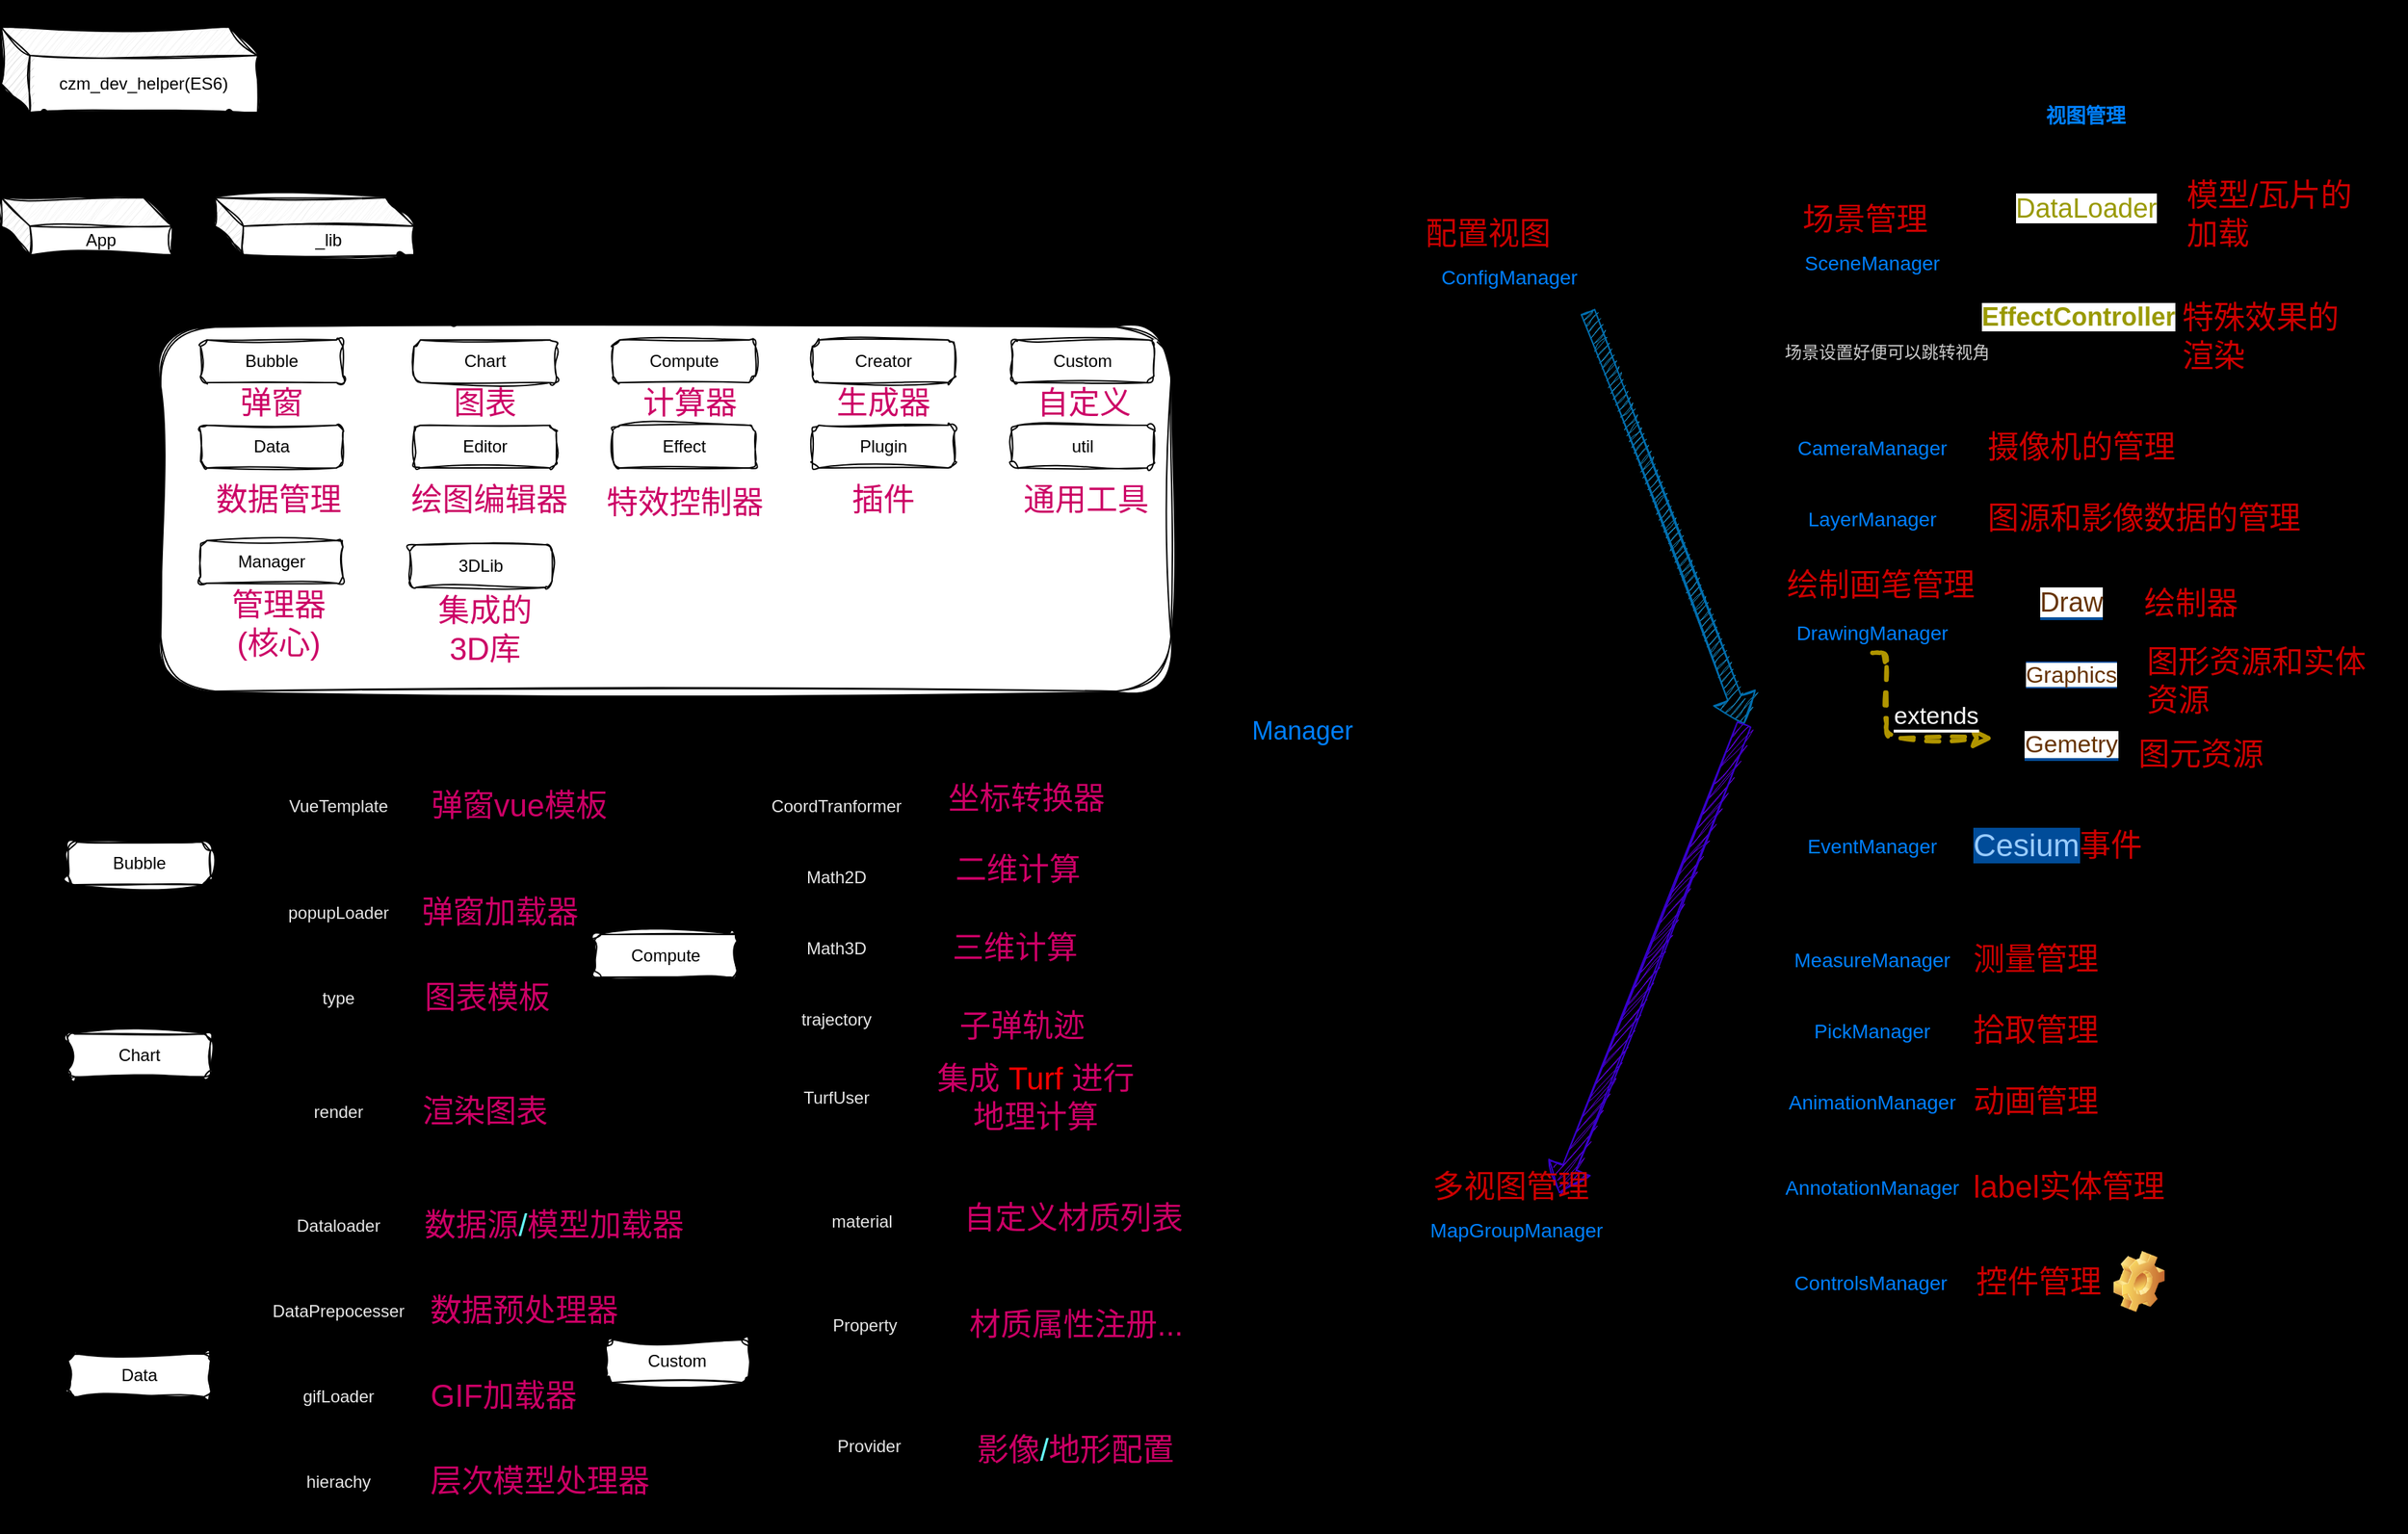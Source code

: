 <mxfile>
    <diagram id="UhEsE-5qs92lNBbUJdIN" name="Page-1">
        <mxGraphModel dx="1792" dy="1496" grid="0" gridSize="10" guides="1" tooltips="1" connect="1" arrows="1" fold="1" page="1" pageScale="1" pageWidth="850" pageHeight="1100" background="#000000" math="0" shadow="0">
            <root>
                <mxCell id="0"/>
                <mxCell id="1" parent="0"/>
                <mxCell id="23" value="" style="rounded=1;whiteSpace=wrap;html=1;sketch=1;curveFitting=1;jiggle=2;" parent="1" vertex="1">
                    <mxGeometry x="122" y="231" width="710" height="256" as="geometry"/>
                </mxCell>
                <mxCell id="2" value="czm_dev_helper(ES6)" style="shape=cube;whiteSpace=wrap;html=1;boundedLbl=1;backgroundOutline=1;darkOpacity=0.05;darkOpacity2=0.1;rounded=1;sketch=1;curveFitting=1;jiggle=2;" parent="1" vertex="1">
                    <mxGeometry x="10" y="20" width="180" height="60" as="geometry"/>
                </mxCell>
                <mxCell id="5" value="" style="endArrow=classic;html=1;strokeWidth=5;rounded=1;sketch=1;curveFitting=1;jiggle=2;" parent="1" edge="1">
                    <mxGeometry width="50" height="50" relative="1" as="geometry">
                        <mxPoint x="40" y="80" as="sourcePoint"/>
                        <mxPoint x="40" y="140" as="targetPoint"/>
                    </mxGeometry>
                </mxCell>
                <mxCell id="6" value="App" style="shape=cube;whiteSpace=wrap;html=1;boundedLbl=1;backgroundOutline=1;darkOpacity=0.05;darkOpacity2=0.1;rounded=1;sketch=1;curveFitting=1;jiggle=2;" parent="1" vertex="1">
                    <mxGeometry x="10" y="140" width="120" height="40" as="geometry"/>
                </mxCell>
                <mxCell id="7" value="" style="endArrow=classic;html=1;strokeWidth=5;rounded=1;sketch=1;curveFitting=1;jiggle=2;" parent="1" edge="1">
                    <mxGeometry width="50" height="50" relative="1" as="geometry">
                        <mxPoint x="170" y="80" as="sourcePoint"/>
                        <mxPoint x="230" y="140" as="targetPoint"/>
                    </mxGeometry>
                </mxCell>
                <mxCell id="8" value="_lib" style="shape=cube;whiteSpace=wrap;html=1;boundedLbl=1;backgroundOutline=1;darkOpacity=0.05;darkOpacity2=0.1;rounded=1;sketch=1;curveFitting=1;jiggle=2;" parent="1" vertex="1">
                    <mxGeometry x="160" y="140" width="140" height="40" as="geometry"/>
                </mxCell>
                <mxCell id="11" value="Bubble" style="rounded=1;whiteSpace=wrap;html=1;sketch=1;curveFitting=1;jiggle=2;" parent="1" vertex="1">
                    <mxGeometry x="150" y="240" width="100" height="30" as="geometry"/>
                </mxCell>
                <mxCell id="12" value="Chart" style="rounded=1;whiteSpace=wrap;html=1;sketch=1;curveFitting=1;jiggle=2;" parent="1" vertex="1">
                    <mxGeometry x="300" y="240" width="100" height="30" as="geometry"/>
                </mxCell>
                <mxCell id="13" value="Compute" style="rounded=1;whiteSpace=wrap;html=1;sketch=1;curveFitting=1;jiggle=2;" parent="1" vertex="1">
                    <mxGeometry x="440" y="240" width="100" height="30" as="geometry"/>
                </mxCell>
                <mxCell id="14" value="Creator" style="rounded=1;whiteSpace=wrap;html=1;sketch=1;curveFitting=1;jiggle=2;" parent="1" vertex="1">
                    <mxGeometry x="580" y="240" width="100" height="30" as="geometry"/>
                </mxCell>
                <mxCell id="15" value="Custom" style="rounded=1;whiteSpace=wrap;html=1;sketch=1;curveFitting=1;jiggle=2;" parent="1" vertex="1">
                    <mxGeometry x="720" y="240" width="100" height="30" as="geometry"/>
                </mxCell>
                <mxCell id="16" value="Data" style="rounded=1;whiteSpace=wrap;html=1;sketch=1;curveFitting=1;jiggle=2;" parent="1" vertex="1">
                    <mxGeometry x="150" y="300" width="100" height="30" as="geometry"/>
                </mxCell>
                <mxCell id="17" value="Editor" style="rounded=1;whiteSpace=wrap;html=1;sketch=1;curveFitting=1;jiggle=2;" parent="1" vertex="1">
                    <mxGeometry x="300" y="300" width="100" height="30" as="geometry"/>
                </mxCell>
                <mxCell id="18" value="Effect" style="rounded=1;whiteSpace=wrap;html=1;sketch=1;curveFitting=1;jiggle=2;" parent="1" vertex="1">
                    <mxGeometry x="440" y="300" width="100" height="30" as="geometry"/>
                </mxCell>
                <mxCell id="19" value="Plugin" style="rounded=1;whiteSpace=wrap;html=1;sketch=1;curveFitting=1;jiggle=2;" parent="1" vertex="1">
                    <mxGeometry x="580" y="300" width="100" height="30" as="geometry"/>
                </mxCell>
                <mxCell id="20" value="util" style="rounded=1;whiteSpace=wrap;html=1;sketch=1;curveFitting=1;jiggle=2;" parent="1" vertex="1">
                    <mxGeometry x="720" y="300" width="100" height="30" as="geometry"/>
                </mxCell>
                <mxCell id="24" value="" style="endArrow=classic;html=1;entryX=0.295;entryY=0.007;entryDx=0;entryDy=0;entryPerimeter=0;strokeWidth=5;rounded=1;sketch=1;curveFitting=1;jiggle=2;" parent="1" target="23" edge="1">
                    <mxGeometry width="50" height="50" relative="1" as="geometry">
                        <mxPoint x="290" y="180" as="sourcePoint"/>
                        <mxPoint x="340" y="230" as="targetPoint"/>
                    </mxGeometry>
                </mxCell>
                <mxCell id="25" value="弹窗" style="text;html=1;align=center;verticalAlign=middle;whiteSpace=wrap;rounded=1;fillColor=none;fontColor=#CC0066;sketch=1;curveFitting=1;jiggle=2;fontSize=22;" parent="1" vertex="1">
                    <mxGeometry x="170" y="270" width="60" height="30" as="geometry"/>
                </mxCell>
                <mxCell id="26" value="&lt;h1&gt;czm_dev_helper文件结构介绍&lt;/h1&gt;" style="text;html=1;strokeColor=none;fillColor=none;spacing=5;spacingTop=-20;whiteSpace=wrap;overflow=hidden;rounded=1;sketch=1;curveFitting=1;jiggle=2;" parent="1" vertex="1">
                    <mxGeometry x="675" y="11" width="340" height="45" as="geometry"/>
                </mxCell>
                <mxCell id="27" value="图表" style="text;html=1;align=center;verticalAlign=middle;whiteSpace=wrap;rounded=1;fillColor=none;fontColor=#CC0066;sketch=1;curveFitting=1;jiggle=2;fontSize=22;" parent="1" vertex="1">
                    <mxGeometry x="320" y="270" width="60" height="30" as="geometry"/>
                </mxCell>
                <mxCell id="28" value="计算器" style="text;html=1;align=center;verticalAlign=middle;whiteSpace=wrap;rounded=1;fillColor=none;fontColor=#CC0066;sketch=1;curveFitting=1;jiggle=2;fontSize=22;" parent="1" vertex="1">
                    <mxGeometry x="448" y="270" width="92" height="30" as="geometry"/>
                </mxCell>
                <mxCell id="29" value="生成器" style="text;html=1;align=center;verticalAlign=middle;whiteSpace=wrap;rounded=1;fillColor=none;fontColor=#CC0066;sketch=1;curveFitting=1;jiggle=2;fontSize=22;" parent="1" vertex="1">
                    <mxGeometry x="585" y="270" width="90" height="30" as="geometry"/>
                </mxCell>
                <mxCell id="32" value="自定义" style="text;html=1;align=center;verticalAlign=middle;whiteSpace=wrap;rounded=1;fillColor=none;fontColor=#CC0066;sketch=1;curveFitting=1;jiggle=2;fontSize=22;" parent="1" vertex="1">
                    <mxGeometry x="725" y="270" width="92" height="30" as="geometry"/>
                </mxCell>
                <mxCell id="33" value="数据管理" style="text;html=1;align=center;verticalAlign=middle;whiteSpace=wrap;rounded=1;fillColor=none;fontColor=#CC0066;sketch=1;curveFitting=1;jiggle=2;fontSize=22;" parent="1" vertex="1">
                    <mxGeometry x="150" y="337.5" width="110" height="30" as="geometry"/>
                </mxCell>
                <mxCell id="34" value="绘图编辑器" style="text;html=1;align=center;verticalAlign=middle;whiteSpace=wrap;rounded=1;fillColor=none;fontColor=#CC0066;sketch=1;curveFitting=1;jiggle=2;fontSize=22;" parent="1" vertex="1">
                    <mxGeometry x="292" y="337.5" width="122" height="30" as="geometry"/>
                </mxCell>
                <mxCell id="35" value="特效控制器" style="text;html=1;align=center;verticalAlign=middle;whiteSpace=wrap;rounded=1;fillColor=none;fontColor=#CC0066;sketch=1;curveFitting=1;jiggle=2;fontSize=22;" parent="1" vertex="1">
                    <mxGeometry x="427.5" y="340" width="125" height="30" as="geometry"/>
                </mxCell>
                <mxCell id="36" value="插件" style="text;html=1;align=center;verticalAlign=middle;whiteSpace=wrap;rounded=1;fillColor=none;fontColor=#CC0066;sketch=1;curveFitting=1;jiggle=2;fontSize=22;" parent="1" vertex="1">
                    <mxGeometry x="595" y="337.5" width="70" height="30" as="geometry"/>
                </mxCell>
                <mxCell id="37" value="通用工具" style="text;html=1;align=center;verticalAlign=middle;whiteSpace=wrap;rounded=1;fillColor=none;fontColor=#CC0066;sketch=1;curveFitting=1;jiggle=2;fontSize=22;" parent="1" vertex="1">
                    <mxGeometry x="720" y="337.5" width="105" height="30" as="geometry"/>
                </mxCell>
                <mxCell id="38" value="管理器(核心)" style="text;html=1;align=center;verticalAlign=middle;whiteSpace=wrap;rounded=1;fillColor=none;fontColor=#CC0066;sketch=1;curveFitting=1;jiggle=2;fontSize=22;" parent="1" vertex="1">
                    <mxGeometry x="170" y="425" width="70" height="30" as="geometry"/>
                </mxCell>
                <mxCell id="39" value="3DLib" style="rounded=1;whiteSpace=wrap;html=1;sketch=1;curveFitting=1;jiggle=2;" parent="1" vertex="1">
                    <mxGeometry x="297" y="384" width="100" height="30" as="geometry"/>
                </mxCell>
                <mxCell id="40" value="集成的3D库" style="text;html=1;align=center;verticalAlign=middle;whiteSpace=wrap;rounded=1;fillColor=none;fontColor=#CC0066;sketch=1;curveFitting=1;jiggle=2;fontSize=22;" parent="1" vertex="1">
                    <mxGeometry x="315" y="429" width="70" height="30" as="geometry"/>
                </mxCell>
                <mxCell id="41" value="Bubble" style="rounded=1;whiteSpace=wrap;html=1;arcSize=20;sketch=1;curveFitting=1;jiggle=2;" parent="1" vertex="1">
                    <mxGeometry x="57" y="593" width="100" height="30" as="geometry"/>
                </mxCell>
                <mxCell id="46" value="" style="shape=curlyBracket;whiteSpace=wrap;html=1;rounded=1;labelPosition=left;verticalLabelPosition=middle;align=right;verticalAlign=middle;fontColor=#E6E6E6;fillColor=none;sketch=1;curveFitting=1;jiggle=2;" parent="1" vertex="1">
                    <mxGeometry x="167" y="548" width="20" height="120" as="geometry"/>
                </mxCell>
                <mxCell id="47" value="&lt;font color=&quot;#e6e6e6&quot;&gt;VueTemplate&lt;/font&gt;" style="ellipse;whiteSpace=wrap;html=1;fontColor=#CC0066;fillColor=none;rounded=1;sketch=1;curveFitting=1;jiggle=2;" parent="1" vertex="1">
                    <mxGeometry x="197" y="548" width="100" height="40" as="geometry"/>
                </mxCell>
                <mxCell id="48" value="&lt;font color=&quot;#e6e6e6&quot;&gt;popupLoader&lt;/font&gt;" style="ellipse;whiteSpace=wrap;html=1;fontColor=#CC0066;fillColor=none;rounded=1;sketch=1;curveFitting=1;jiggle=2;" parent="1" vertex="1">
                    <mxGeometry x="197" y="623" width="100" height="40" as="geometry"/>
                </mxCell>
                <mxCell id="50" value="弹窗vue模板" style="text;html=1;align=center;verticalAlign=middle;whiteSpace=wrap;rounded=1;fillColor=none;fontColor=#CC0066;sketch=1;curveFitting=1;jiggle=2;fontSize=22;" parent="1" vertex="1">
                    <mxGeometry x="307" y="553" width="134" height="30" as="geometry"/>
                </mxCell>
                <mxCell id="51" value="弹窗加载器" style="text;html=1;align=center;verticalAlign=middle;whiteSpace=wrap;rounded=1;fillColor=none;fontColor=#CC0066;sketch=1;curveFitting=1;jiggle=2;fontSize=22;" parent="1" vertex="1">
                    <mxGeometry x="297" y="628" width="127" height="30" as="geometry"/>
                </mxCell>
                <mxCell id="52" value="Chart" style="rounded=1;whiteSpace=wrap;html=1;sketch=1;curveFitting=1;jiggle=2;" parent="1" vertex="1">
                    <mxGeometry x="57" y="728" width="100" height="30" as="geometry"/>
                </mxCell>
                <mxCell id="53" value="" style="shape=curlyBracket;whiteSpace=wrap;html=1;rounded=1;labelPosition=left;verticalLabelPosition=middle;align=right;verticalAlign=middle;fontColor=#E6E6E6;fillColor=none;sketch=1;curveFitting=1;jiggle=2;" parent="1" vertex="1">
                    <mxGeometry x="167" y="683" width="20" height="120" as="geometry"/>
                </mxCell>
                <mxCell id="54" value="&lt;font color=&quot;#e6e6e6&quot;&gt;type&lt;/font&gt;" style="ellipse;whiteSpace=wrap;html=1;fontColor=#CC0066;fillColor=none;rounded=1;sketch=1;curveFitting=1;jiggle=2;" parent="1" vertex="1">
                    <mxGeometry x="197" y="683" width="100" height="40" as="geometry"/>
                </mxCell>
                <mxCell id="55" value="&lt;font color=&quot;#e6e6e6&quot;&gt;render&lt;/font&gt;" style="ellipse;whiteSpace=wrap;html=1;fontColor=#CC0066;fillColor=none;rounded=1;sketch=1;curveFitting=1;jiggle=2;" parent="1" vertex="1">
                    <mxGeometry x="197" y="763" width="100" height="40" as="geometry"/>
                </mxCell>
                <mxCell id="217" value="" style="edgeStyle=none;sketch=1;hachureGap=4;jiggle=2;curveFitting=1;html=1;fontFamily=Architects Daughter;fontSource=https%3A%2F%2Ffonts.googleapis.com%2Fcss%3Ffamily%3DArchitects%2BDaughter;fontSize=16;" edge="1" parent="1" source="56" target="57">
                    <mxGeometry relative="1" as="geometry"/>
                </mxCell>
                <mxCell id="56" value="图表模板" style="text;html=1;align=center;verticalAlign=middle;whiteSpace=wrap;rounded=1;fillColor=none;fontColor=#CC0066;sketch=1;curveFitting=1;jiggle=2;fontSize=22;" parent="1" vertex="1">
                    <mxGeometry x="297" y="688" width="109" height="30" as="geometry"/>
                </mxCell>
                <mxCell id="57" value="渲染图表" style="text;html=1;align=center;verticalAlign=middle;whiteSpace=wrap;rounded=1;fillColor=none;fontColor=#CC0066;sketch=1;curveFitting=1;jiggle=2;fontSize=22;" parent="1" vertex="1">
                    <mxGeometry x="297" y="768" width="106" height="30" as="geometry"/>
                </mxCell>
                <mxCell id="61" value="Compute" style="rounded=1;whiteSpace=wrap;html=1;sketch=1;curveFitting=1;jiggle=2;" parent="1" vertex="1">
                    <mxGeometry x="427" y="658" width="100" height="30" as="geometry"/>
                </mxCell>
                <mxCell id="62" value="" style="shape=curlyBracket;whiteSpace=wrap;html=1;rounded=1;labelPosition=left;verticalLabelPosition=middle;align=right;verticalAlign=middle;fontColor=#E6E6E6;fillColor=none;sketch=1;curveFitting=1;jiggle=2;" parent="1" vertex="1">
                    <mxGeometry x="527" y="553" width="20" height="240" as="geometry"/>
                </mxCell>
                <mxCell id="63" value="&lt;font color=&quot;#e6e6e6&quot;&gt;CoordTranformer&lt;/font&gt;" style="ellipse;whiteSpace=wrap;html=1;fontColor=#CC0066;fillColor=none;rounded=1;sketch=1;curveFitting=1;jiggle=2;" parent="1" vertex="1">
                    <mxGeometry x="547" y="548" width="100" height="40" as="geometry"/>
                </mxCell>
                <mxCell id="64" value="坐标转换器" style="text;html=1;align=center;verticalAlign=middle;whiteSpace=wrap;rounded=1;fillColor=none;fontColor=#CC0066;sketch=1;curveFitting=1;jiggle=2;fontSize=22;" parent="1" vertex="1">
                    <mxGeometry x="667" y="548" width="127" height="30" as="geometry"/>
                </mxCell>
                <mxCell id="65" value="&lt;font color=&quot;#e6e6e6&quot;&gt;Math2D&lt;/font&gt;" style="ellipse;whiteSpace=wrap;html=1;fontColor=#CC0066;fillColor=none;rounded=1;sketch=1;curveFitting=1;jiggle=2;" parent="1" vertex="1">
                    <mxGeometry x="547" y="598" width="100" height="40" as="geometry"/>
                </mxCell>
                <mxCell id="66" value="二维计算" style="text;html=1;align=center;verticalAlign=middle;whiteSpace=wrap;rounded=1;fillColor=none;fontColor=#CC0066;sketch=1;curveFitting=1;jiggle=2;fontSize=22;" parent="1" vertex="1">
                    <mxGeometry x="667" y="598" width="115" height="30" as="geometry"/>
                </mxCell>
                <mxCell id="67" value="&lt;font color=&quot;#e6e6e6&quot;&gt;Math3D&lt;/font&gt;" style="ellipse;whiteSpace=wrap;html=1;fontColor=#CC0066;fillColor=none;rounded=1;sketch=1;curveFitting=1;jiggle=2;" parent="1" vertex="1">
                    <mxGeometry x="547" y="648" width="100" height="40" as="geometry"/>
                </mxCell>
                <mxCell id="68" value="三维计算" style="text;html=1;align=center;verticalAlign=middle;whiteSpace=wrap;rounded=1;fillColor=none;fontColor=#CC0066;sketch=1;curveFitting=1;jiggle=2;fontSize=22;" parent="1" vertex="1">
                    <mxGeometry x="667" y="653" width="111" height="30" as="geometry"/>
                </mxCell>
                <mxCell id="69" value="&lt;font color=&quot;#e6e6e6&quot;&gt;trajectory&lt;/font&gt;" style="ellipse;whiteSpace=wrap;html=1;fontColor=#CC0066;fillColor=none;rounded=1;sketch=1;curveFitting=1;jiggle=2;" parent="1" vertex="1">
                    <mxGeometry x="547" y="698" width="100" height="40" as="geometry"/>
                </mxCell>
                <mxCell id="70" value="子弹轨迹" style="text;html=1;align=center;verticalAlign=middle;whiteSpace=wrap;rounded=1;fillColor=none;fontColor=#CC0066;sketch=1;curveFitting=1;jiggle=2;fontSize=22;" parent="1" vertex="1">
                    <mxGeometry x="667" y="708" width="121" height="30" as="geometry"/>
                </mxCell>
                <mxCell id="72" value="&lt;font color=&quot;#e6e6e6&quot;&gt;TurfUser&lt;/font&gt;" style="ellipse;whiteSpace=wrap;html=1;fontColor=#CC0066;fillColor=none;rounded=1;sketch=1;curveFitting=1;jiggle=2;" parent="1" vertex="1">
                    <mxGeometry x="547" y="753" width="100" height="40" as="geometry"/>
                </mxCell>
                <mxCell id="73" value="集成&amp;nbsp;&lt;font color=&quot;#ff0000&quot; style=&quot;font-size: 22px;&quot;&gt;Turf&amp;nbsp;&lt;/font&gt;进行地理计算" style="text;html=1;align=center;verticalAlign=middle;whiteSpace=wrap;rounded=1;fillColor=none;fontColor=#CC0066;sketch=1;curveFitting=1;jiggle=2;fontSize=22;" parent="1" vertex="1">
                    <mxGeometry x="657" y="758" width="160" height="30" as="geometry"/>
                </mxCell>
                <mxCell id="76" value="" style="shape=curlyBracket;whiteSpace=wrap;html=1;rounded=1;labelPosition=left;verticalLabelPosition=middle;align=right;verticalAlign=middle;fontColor=#E6E6E6;fillColor=none;sketch=1;curveFitting=1;jiggle=2;" parent="1" vertex="1">
                    <mxGeometry x="970" y="65" width="20" height="875" as="geometry"/>
                </mxCell>
                <mxCell id="77" value="&lt;font style=&quot;font-size: 18px;&quot; color=&quot;#007fff&quot;&gt;Manager&lt;/font&gt;" style="shape=cube;whiteSpace=wrap;html=1;boundedLbl=1;backgroundOutline=1;darkOpacity=0.05;darkOpacity2=0.1;fontColor=#FF0000;fillColor=none;rounded=1;sketch=1;curveFitting=1;jiggle=2;" parent="1" vertex="1">
                    <mxGeometry x="857.5" y="480" width="112.5" height="50" as="geometry"/>
                </mxCell>
                <mxCell id="91" value="&lt;font style=&quot;font-size: 14px;&quot;&gt;ConfigManager&lt;/font&gt;" style="shape=ext;double=1;rounded=1;whiteSpace=wrap;html=1;fontSize=18;fontColor=#007FFF;fillColor=none;sketch=1;curveFitting=1;jiggle=2;" parent="1" vertex="1">
                    <mxGeometry x="1005" y="180" width="130" height="30" as="geometry"/>
                </mxCell>
                <mxCell id="98" value="&lt;font style=&quot;font-size: 14px;&quot;&gt;MapGroupManager&lt;/font&gt;" style="shape=ext;double=1;rounded=1;whiteSpace=wrap;html=1;fontSize=18;fontColor=#007FFF;fillColor=none;sketch=1;curveFitting=1;jiggle=2;" parent="1" vertex="1">
                    <mxGeometry x="1010" y="850" width="130" height="30" as="geometry"/>
                </mxCell>
                <mxCell id="103" value="Manager" style="rounded=1;whiteSpace=wrap;html=1;sketch=1;curveFitting=1;jiggle=2;" parent="1" vertex="1">
                    <mxGeometry x="150" y="381" width="100" height="30" as="geometry"/>
                </mxCell>
                <mxCell id="111" value="视图管理" style="swimlane;fontSize=14;fontColor=#007FFF;fillColor=none;startSize=23;rounded=1;sketch=1;curveFitting=1;jiggle=2;" parent="1" vertex="1">
                    <mxGeometry x="1250" y="70" width="450" height="870" as="geometry">
                        <mxRectangle x="425" y="790" width="100" height="30" as="alternateBounds"/>
                    </mxGeometry>
                </mxCell>
                <mxCell id="88" value="&lt;font style=&quot;font-size: 14px;&quot;&gt;AnimationManager&lt;/font&gt;" style="shape=ext;double=1;rounded=1;whiteSpace=wrap;html=1;fontSize=18;fontColor=#007FFF;fillColor=none;sketch=1;curveFitting=1;jiggle=2;" parent="111" vertex="1">
                    <mxGeometry x="10" y="690" width="130" height="30" as="geometry"/>
                </mxCell>
                <mxCell id="89" value="&lt;font style=&quot;font-size: 14px;&quot;&gt;AnnotationManager&lt;/font&gt;" style="shape=ext;double=1;rounded=1;whiteSpace=wrap;html=1;fontSize=18;fontColor=#007FFF;fillColor=none;sketch=1;curveFitting=1;jiggle=2;" parent="111" vertex="1">
                    <mxGeometry x="10" y="750" width="130" height="30" as="geometry"/>
                </mxCell>
                <mxCell id="90" value="&lt;font style=&quot;font-size: 14px;&quot;&gt;CameraManager&lt;/font&gt;" style="shape=ext;double=1;rounded=1;whiteSpace=wrap;html=1;fontSize=18;fontColor=#007FFF;fillColor=none;sketch=1;curveFitting=1;jiggle=2;" parent="111" vertex="1">
                    <mxGeometry x="10" y="230" width="130" height="30" as="geometry"/>
                </mxCell>
                <mxCell id="92" value="&lt;font style=&quot;font-size: 14px;&quot;&gt;ControlsManager&lt;/font&gt;" style="shape=ext;double=1;rounded=1;whiteSpace=wrap;html=1;fontSize=18;fontColor=#007FFF;fillColor=none;sketch=1;curveFitting=1;jiggle=2;" parent="111" vertex="1">
                    <mxGeometry x="8.75" y="817" width="130" height="30" as="geometry"/>
                </mxCell>
                <mxCell id="93" value="&lt;font style=&quot;font-size: 14px;&quot;&gt;DrawingManager&lt;/font&gt;" style="shape=ext;double=1;rounded=1;whiteSpace=wrap;html=1;fontSize=18;fontColor=#007FFF;fillColor=none;sketch=1;curveFitting=1;jiggle=2;" parent="111" vertex="1">
                    <mxGeometry x="10" y="360" width="130" height="30" as="geometry"/>
                </mxCell>
                <mxCell id="94" value="&lt;font style=&quot;font-size: 14px;&quot;&gt;EventManager&lt;/font&gt;" style="shape=ext;double=1;rounded=1;whiteSpace=wrap;html=1;fontSize=18;fontColor=#007FFF;fillColor=none;sketch=1;curveFitting=1;jiggle=2;" parent="111" vertex="1">
                    <mxGeometry x="10" y="510" width="130" height="30" as="geometry"/>
                </mxCell>
                <mxCell id="95" value="&lt;font style=&quot;font-size: 14px;&quot;&gt;LayerManager&lt;/font&gt;" style="shape=ext;double=1;rounded=1;whiteSpace=wrap;html=1;fontSize=18;fontColor=#007FFF;fillColor=none;sketch=1;curveFitting=1;jiggle=2;" parent="111" vertex="1">
                    <mxGeometry x="10" y="280" width="130" height="30" as="geometry"/>
                </mxCell>
                <mxCell id="96" value="&lt;font style=&quot;font-size: 14px;&quot;&gt;MeasureManager&lt;/font&gt;" style="shape=ext;double=1;rounded=1;whiteSpace=wrap;html=1;fontSize=18;fontColor=#007FFF;fillColor=none;sketch=1;curveFitting=1;jiggle=2;" parent="111" vertex="1">
                    <mxGeometry x="10" y="590" width="130" height="30" as="geometry"/>
                </mxCell>
                <mxCell id="132" style="edgeStyle=none;html=1;exitX=0.5;exitY=1;exitDx=0;exitDy=0;entryX=0.5;entryY=0;entryDx=0;entryDy=0;fontSize=14;fontColor=#999900;dashed=1;startArrow=none;strokeWidth=4;rounded=1;sketch=1;curveFitting=1;jiggle=2;" parent="111" source="134" target="90" edge="1">
                    <mxGeometry relative="1" as="geometry"/>
                </mxCell>
                <mxCell id="97" value="&lt;font style=&quot;font-size: 14px;&quot;&gt;SceneManager&lt;/font&gt;" style="shape=ext;double=1;rounded=1;whiteSpace=wrap;html=1;fontSize=18;fontColor=#007FFF;fillColor=none;sketch=1;curveFitting=1;jiggle=2;" parent="111" vertex="1">
                    <mxGeometry x="10" y="100" width="130" height="30" as="geometry"/>
                </mxCell>
                <mxCell id="122" value="&lt;font style=&quot;background-color: rgb(255, 255, 255); font-size: 19px;&quot; color=&quot;#999900&quot;&gt;DataLoader&lt;/font&gt;" style="shape=cylinder3;whiteSpace=wrap;html=1;boundedLbl=1;backgroundOutline=1;size=15;fontSize=14;fontColor=#CC0000;fillColor=none;rounded=1;sketch=1;curveFitting=1;jiggle=2;" parent="111" vertex="1">
                    <mxGeometry x="169.5" y="33.5" width="111" height="63.5" as="geometry"/>
                </mxCell>
                <mxCell id="123" value="" style="shape=crossbar;whiteSpace=wrap;html=1;rounded=1;direction=south;fontSize=14;fontColor=#999900;fillColor=none;sketch=1;curveFitting=1;jiggle=2;" parent="111" vertex="1">
                    <mxGeometry x="150" y="37.5" width="20" height="155" as="geometry"/>
                </mxCell>
                <mxCell id="124" value="&lt;font color=&quot;#cc0000&quot; style=&quot;font-size: 22px;&quot;&gt;&lt;span style=&quot;font-size: 22px;&quot;&gt;场景管理&lt;/span&gt;&lt;/font&gt;" style="text;strokeColor=none;fillColor=none;align=left;verticalAlign=middle;spacingLeft=4;spacingRight=4;overflow=hidden;points=[[0,0.5],[1,0.5]];portConstraint=eastwest;rotatable=0;whiteSpace=wrap;html=1;fontSize=22;fontColor=#6600CC;rounded=1;sketch=1;curveFitting=1;jiggle=2;" parent="111" vertex="1">
                    <mxGeometry x="20" y="70" width="110" height="30" as="geometry"/>
                </mxCell>
                <mxCell id="125" value="&lt;font color=&quot;#cc0000&quot; style=&quot;font-size: 22px;&quot;&gt;&lt;span style=&quot;font-size: 22px;&quot;&gt;模型/瓦片的加载&lt;/span&gt;&lt;/font&gt;" style="text;strokeColor=none;fillColor=none;align=left;verticalAlign=middle;spacingLeft=4;spacingRight=4;overflow=hidden;points=[[0,0.5],[1,0.5]];portConstraint=eastwest;rotatable=0;whiteSpace=wrap;html=1;fontSize=22;fontColor=#6600CC;rounded=1;sketch=1;curveFitting=1;jiggle=2;" parent="111" vertex="1">
                    <mxGeometry x="290" y="40" width="141" height="84" as="geometry"/>
                </mxCell>
                <mxCell id="126" value="&lt;font size=&quot;1&quot; style=&quot;&quot;&gt;&lt;b style=&quot;font-size: 18px; background-color: rgb(255, 255, 255);&quot;&gt;EffectController&lt;/b&gt;&lt;/font&gt;" style="shape=switch;whiteSpace=wrap;html=1;fontSize=14;fontColor=#999900;fillColor=none;rounded=1;sketch=1;curveFitting=1;jiggle=2;" parent="111" vertex="1">
                    <mxGeometry x="180" y="108" width="80" height="91" as="geometry"/>
                </mxCell>
                <mxCell id="128" value="&lt;font color=&quot;#cc0000&quot; style=&quot;font-size: 22px;&quot;&gt;&lt;span style=&quot;font-size: 22px;&quot;&gt;特殊效果的渲染&lt;/span&gt;&lt;/font&gt;" style="text;strokeColor=none;fillColor=none;align=left;verticalAlign=middle;spacingLeft=4;spacingRight=4;overflow=hidden;points=[[0,0.5],[1,0.5]];portConstraint=eastwest;rotatable=0;whiteSpace=wrap;html=1;fontSize=22;fontColor=#6600CC;rounded=1;sketch=1;curveFitting=1;jiggle=2;" parent="111" vertex="1">
                    <mxGeometry x="287" y="126" width="139" height="84" as="geometry"/>
                </mxCell>
                <mxCell id="129" value="&lt;font color=&quot;#cc0000&quot; style=&quot;font-size: 22px;&quot;&gt;&lt;span style=&quot;font-size: 22px;&quot;&gt;图源和影像数据的管理&lt;/span&gt;&lt;/font&gt;" style="text;strokeColor=none;fillColor=none;align=left;verticalAlign=middle;spacingLeft=4;spacingRight=4;overflow=hidden;points=[[0,0.5],[1,0.5]];portConstraint=eastwest;rotatable=0;whiteSpace=wrap;html=1;fontSize=22;fontColor=#6600CC;rounded=1;sketch=1;curveFitting=1;jiggle=2;" parent="111" vertex="1">
                    <mxGeometry x="150" y="280" width="264" height="30" as="geometry"/>
                </mxCell>
                <mxCell id="133" value="&lt;font color=&quot;#cc0000&quot; style=&quot;font-size: 22px;&quot;&gt;&lt;span style=&quot;font-size: 22px;&quot;&gt;摄像机的管理&lt;/span&gt;&lt;/font&gt;" style="text;strokeColor=none;fillColor=none;align=left;verticalAlign=middle;spacingLeft=4;spacingRight=4;overflow=hidden;points=[[0,0.5],[1,0.5]];portConstraint=eastwest;rotatable=0;whiteSpace=wrap;html=1;fontSize=22;fontColor=#6600CC;rounded=1;sketch=1;curveFitting=1;jiggle=2;" parent="111" vertex="1">
                    <mxGeometry x="150" y="230" width="187" height="30" as="geometry"/>
                </mxCell>
                <mxCell id="134" value="&lt;font color=&quot;#cccccc&quot; style=&quot;font-size: 12px;&quot;&gt;场景设置好便可以跳转视角&lt;/font&gt;" style="text;html=1;strokeColor=none;fillColor=none;align=center;verticalAlign=middle;whiteSpace=wrap;rounded=1;fontSize=14;fontColor=#999900;sketch=1;curveFitting=1;jiggle=2;" parent="111" vertex="1">
                    <mxGeometry x="8.75" y="162.5" width="152.5" height="30" as="geometry"/>
                </mxCell>
                <mxCell id="135" value="" style="edgeStyle=none;html=1;exitX=0.5;exitY=1;exitDx=0;exitDy=0;entryX=0.5;entryY=0;entryDx=0;entryDy=0;fontSize=14;fontColor=#999900;dashed=1;endArrow=none;strokeWidth=4;rounded=1;sketch=1;curveFitting=1;jiggle=2;" parent="111" source="97" target="134" edge="1">
                    <mxGeometry relative="1" as="geometry">
                        <mxPoint x="505.0" y="890" as="sourcePoint"/>
                        <mxPoint x="505.0" y="990" as="targetPoint"/>
                    </mxGeometry>
                </mxCell>
                <mxCell id="136" value="&lt;font color=&quot;#cc0000&quot; style=&quot;font-size: 22px;&quot;&gt;&lt;span style=&quot;font-size: 22px;&quot;&gt;绘制画笔管理&lt;/span&gt;&lt;/font&gt;" style="text;strokeColor=none;fillColor=none;align=left;verticalAlign=middle;spacingLeft=4;spacingRight=4;overflow=hidden;points=[[0,0.5],[1,0.5]];portConstraint=eastwest;rotatable=0;whiteSpace=wrap;html=1;fontSize=22;fontColor=#6600CC;rounded=1;sketch=1;curveFitting=1;jiggle=2;" parent="111" vertex="1">
                    <mxGeometry x="8.75" y="327" width="150" height="30" as="geometry"/>
                </mxCell>
                <mxCell id="137" value="&lt;span style=&quot;font-size: 22px;&quot;&gt;&lt;font color=&quot;#99ccff&quot; style=&quot;background-color: rgb(0, 76, 153); font-size: 22px;&quot;&gt;Cesium&lt;/font&gt;&lt;font color=&quot;#cc0000&quot; style=&quot;font-size: 22px;&quot;&gt;事件管理&lt;/font&gt;&lt;/span&gt;" style="text;strokeColor=none;fillColor=none;align=left;verticalAlign=middle;spacingLeft=4;spacingRight=4;overflow=hidden;points=[[0,0.5],[1,0.5]];portConstraint=eastwest;rotatable=0;whiteSpace=wrap;html=1;fontSize=22;fontColor=#6600CC;rounded=1;sketch=1;curveFitting=1;jiggle=2;" parent="111" vertex="1">
                    <mxGeometry x="140" y="510" width="150" height="30" as="geometry"/>
                </mxCell>
                <mxCell id="139" value="" style="shape=crossbar;whiteSpace=wrap;html=1;rounded=1;direction=south;fontSize=14;fontColor=#999900;fillColor=none;sketch=1;curveFitting=1;jiggle=2;" parent="111" vertex="1">
                    <mxGeometry x="150" y="330" width="20" height="160" as="geometry"/>
                </mxCell>
                <mxCell id="140" value="&lt;font style=&quot;background-color: rgb(255, 255, 255); font-size: 19px;&quot; color=&quot;#663300&quot;&gt;Draw&lt;/font&gt;" style="shape=hexagon;perimeter=hexagonPerimeter2;whiteSpace=wrap;html=1;fixedSize=1;labelBackgroundColor=#004C99;fontSize=12;fontColor=#99CCFF;fillColor=none;rounded=1;sketch=1;curveFitting=1;jiggle=2;" parent="111" vertex="1">
                    <mxGeometry x="170" y="330" width="90" height="50" as="geometry"/>
                </mxCell>
                <mxCell id="142" value="&lt;font size=&quot;1&quot; color=&quot;#663300&quot;&gt;&lt;span style=&quot;background-color: rgb(255, 255, 255); font-size: 16px;&quot;&gt;Graphics&lt;/span&gt;&lt;/font&gt;" style="shape=hexagon;perimeter=hexagonPerimeter2;whiteSpace=wrap;html=1;fixedSize=1;labelBackgroundColor=#004C99;fontSize=12;fontColor=#99CCFF;fillColor=none;rounded=1;sketch=1;curveFitting=1;jiggle=2;" parent="111" vertex="1">
                    <mxGeometry x="170" y="380" width="90" height="50" as="geometry"/>
                </mxCell>
                <mxCell id="143" value="&lt;font size=&quot;1&quot; color=&quot;#663300&quot;&gt;&lt;span style=&quot;background-color: rgb(255, 255, 255); font-size: 17px;&quot;&gt;Gemetry&lt;/span&gt;&lt;/font&gt;" style="shape=hexagon;perimeter=hexagonPerimeter2;whiteSpace=wrap;html=1;fixedSize=1;labelBackgroundColor=#004C99;fontSize=12;fontColor=#99CCFF;fillColor=none;rounded=1;sketch=1;curveFitting=1;jiggle=2;" parent="111" vertex="1">
                    <mxGeometry x="170" y="430" width="90" height="50" as="geometry"/>
                </mxCell>
                <mxCell id="144" value="" style="edgeStyle=segmentEdgeStyle;endArrow=classic;html=1;curved=0;rounded=1;endSize=8;startSize=8;dashed=1;fontSize=17;fontColor=#663300;exitX=0.5;exitY=1;exitDx=0;exitDy=0;entryX=0.75;entryY=0.5;entryDx=0;entryDy=0;entryPerimeter=0;strokeWidth=3;fillColor=#e3c800;strokeColor=#B09500;sketch=1;curveFitting=1;jiggle=2;" parent="111" source="93" target="139" edge="1">
                    <mxGeometry width="50" height="50" relative="1" as="geometry">
                        <mxPoint x="35" y="420" as="sourcePoint"/>
                        <mxPoint x="145" y="450" as="targetPoint"/>
                        <Array as="points">
                            <mxPoint x="85" y="450"/>
                        </Array>
                    </mxGeometry>
                </mxCell>
                <mxCell id="145" value="&lt;font style=&quot;background-color: rgb(0, 0, 0);&quot; color=&quot;#ffffff&quot;&gt;extends&lt;/font&gt;" style="text;html=1;strokeColor=none;fillColor=none;align=center;verticalAlign=middle;whiteSpace=wrap;rounded=1;labelBackgroundColor=#FFFFFF;fontSize=17;fontColor=#663300;sketch=1;curveFitting=1;jiggle=2;" parent="111" vertex="1">
                    <mxGeometry x="90" y="420" width="60" height="30" as="geometry"/>
                </mxCell>
                <mxCell id="149" value="&lt;font color=&quot;#cc0000&quot; style=&quot;font-size: 22px;&quot;&gt;&lt;span style=&quot;font-size: 22px;&quot;&gt;绘制器&lt;/span&gt;&lt;/font&gt;" style="text;strokeColor=none;fillColor=none;align=left;verticalAlign=middle;spacingLeft=4;spacingRight=4;overflow=hidden;points=[[0,0.5],[1,0.5]];portConstraint=eastwest;rotatable=0;whiteSpace=wrap;html=1;fontSize=22;fontColor=#6600CC;rounded=1;sketch=1;curveFitting=1;jiggle=2;" parent="111" vertex="1">
                    <mxGeometry x="260" y="340" width="112" height="30" as="geometry"/>
                </mxCell>
                <mxCell id="150" value="&lt;font color=&quot;#cc0000&quot; style=&quot;font-size: 22px;&quot;&gt;&lt;span style=&quot;font-size: 22px;&quot;&gt;图形资源和实体资源&lt;/span&gt;&lt;/font&gt;" style="text;strokeColor=none;fillColor=none;align=left;verticalAlign=middle;spacingLeft=4;spacingRight=4;overflow=hidden;points=[[0,0.5],[1,0.5]];portConstraint=eastwest;rotatable=0;whiteSpace=wrap;html=1;fontSize=22;fontColor=#6600CC;rounded=1;sketch=1;curveFitting=1;jiggle=2;" parent="111" vertex="1">
                    <mxGeometry x="262" y="380" width="184" height="59" as="geometry"/>
                </mxCell>
                <mxCell id="182" value="&lt;font color=&quot;#cc0000&quot; style=&quot;font-size: 22px;&quot;&gt;&lt;span style=&quot;font-size: 22px;&quot;&gt;图元资源&lt;/span&gt;&lt;/font&gt;" style="text;strokeColor=none;fillColor=none;align=left;verticalAlign=middle;spacingLeft=4;spacingRight=4;overflow=hidden;points=[[0,0.5],[1,0.5]];portConstraint=eastwest;rotatable=0;whiteSpace=wrap;html=1;fontSize=22;fontColor=#6600CC;rounded=1;sketch=1;curveFitting=1;jiggle=2;" parent="111" vertex="1">
                    <mxGeometry x="256" y="446" width="130" height="30" as="geometry"/>
                </mxCell>
                <mxCell id="184" value="&lt;font style=&quot;font-size: 14px;&quot;&gt;PickManager&lt;/font&gt;" style="shape=ext;double=1;rounded=1;whiteSpace=wrap;html=1;fontSize=18;fontColor=#007FFF;fillColor=none;sketch=1;curveFitting=1;jiggle=2;" parent="111" vertex="1">
                    <mxGeometry x="10" y="640" width="130" height="30" as="geometry"/>
                </mxCell>
                <mxCell id="185" value="&lt;font color=&quot;#cc0000&quot; style=&quot;font-size: 22px;&quot;&gt;&lt;span style=&quot;font-size: 22px;&quot;&gt;测量管理&lt;/span&gt;&lt;/font&gt;" style="text;strokeColor=none;fillColor=none;align=left;verticalAlign=middle;spacingLeft=4;spacingRight=4;overflow=hidden;points=[[0,0.5],[1,0.5]];portConstraint=eastwest;rotatable=0;whiteSpace=wrap;html=1;fontSize=22;fontColor=#6600CC;rounded=1;sketch=1;curveFitting=1;jiggle=2;" parent="111" vertex="1">
                    <mxGeometry x="140" y="590" width="150" height="30" as="geometry"/>
                </mxCell>
                <mxCell id="186" value="&lt;font color=&quot;#cc0000&quot; style=&quot;font-size: 22px;&quot;&gt;&lt;span style=&quot;font-size: 22px;&quot;&gt;拾取管理&lt;/span&gt;&lt;/font&gt;" style="text;strokeColor=none;fillColor=none;align=left;verticalAlign=middle;spacingLeft=4;spacingRight=4;overflow=hidden;points=[[0,0.5],[1,0.5]];portConstraint=eastwest;rotatable=0;whiteSpace=wrap;html=1;fontSize=22;fontColor=#6600CC;rounded=1;sketch=1;curveFitting=1;jiggle=2;" parent="111" vertex="1">
                    <mxGeometry x="140" y="640" width="150" height="30" as="geometry"/>
                </mxCell>
                <mxCell id="188" value="&lt;font color=&quot;#cc0000&quot; style=&quot;font-size: 22px;&quot;&gt;&lt;span style=&quot;font-size: 22px;&quot;&gt;动画管理&lt;/span&gt;&lt;/font&gt;" style="text;strokeColor=none;fillColor=none;align=left;verticalAlign=middle;spacingLeft=4;spacingRight=4;overflow=hidden;points=[[0,0.5],[1,0.5]];portConstraint=eastwest;rotatable=0;whiteSpace=wrap;html=1;fontSize=22;fontColor=#6600CC;rounded=1;sketch=1;curveFitting=1;jiggle=2;" parent="111" vertex="1">
                    <mxGeometry x="140" y="690" width="150" height="30" as="geometry"/>
                </mxCell>
                <mxCell id="189" value="&lt;font color=&quot;#cc0000&quot; style=&quot;font-size: 22px;&quot;&gt;&lt;span style=&quot;font-size: 22px;&quot;&gt;控件管理&lt;/span&gt;&lt;/font&gt;" style="text;strokeColor=none;fillColor=none;align=left;verticalAlign=middle;spacingLeft=4;spacingRight=4;overflow=hidden;points=[[0,0.5],[1,0.5]];portConstraint=eastwest;rotatable=0;whiteSpace=wrap;html=1;fontSize=22;fontColor=#6600CC;rounded=1;sketch=1;curveFitting=1;jiggle=2;" parent="111" vertex="1">
                    <mxGeometry x="141.5" y="817" width="150" height="30" as="geometry"/>
                </mxCell>
                <mxCell id="191" value="&lt;font color=&quot;#cc0000&quot; style=&quot;font-size: 22px;&quot;&gt;&lt;span style=&quot;font-size: 22px;&quot;&gt;label实体管理&lt;/span&gt;&lt;/font&gt;" style="text;strokeColor=none;fillColor=none;align=left;verticalAlign=middle;spacingLeft=4;spacingRight=4;overflow=hidden;points=[[0,0.5],[1,0.5]];portConstraint=eastwest;rotatable=0;whiteSpace=wrap;html=1;fontSize=22;fontColor=#6600CC;rounded=1;sketch=1;curveFitting=1;jiggle=2;" parent="111" vertex="1">
                    <mxGeometry x="140" y="750" width="153" height="30" as="geometry"/>
                </mxCell>
                <mxCell id="219" value="" style="shape=image;html=1;verticalLabelPosition=bottom;verticalAlign=top;imageAspect=0;image=img/clipart/Gear_128x128.png;labelBackgroundColor=#FFFFFF;sketch=1;hachureGap=4;jiggle=2;curveFitting=1;fontFamily=Architects Daughter;fontSource=https%3A%2F%2Ffonts.googleapis.com%2Fcss%3Ffamily%3DArchitects%2BDaughter;fontSize=18;" vertex="1" parent="111">
                    <mxGeometry x="244.5" y="810.5" width="36" height="43" as="geometry"/>
                </mxCell>
                <mxCell id="114" value="" style="endArrow=classic;html=1;fontSize=22;fontColor=#6600CC;shape=flexArrow;fillColor=#1ba1e2;strokeColor=#006EAF;rounded=1;sketch=1;curveFitting=1;jiggle=2;" parent="1" edge="1">
                    <mxGeometry relative="1" as="geometry">
                        <mxPoint x="1125" y="220" as="sourcePoint"/>
                        <mxPoint x="1235" y="510" as="targetPoint"/>
                    </mxGeometry>
                </mxCell>
                <mxCell id="116" value="" style="endArrow=classic;html=1;fontSize=22;fontColor=#6600CC;shape=flexArrow;fillColor=#6a00ff;strokeColor=#3700CC;rounded=1;sketch=1;curveFitting=1;jiggle=2;" parent="1" edge="1">
                    <mxGeometry relative="1" as="geometry">
                        <mxPoint x="1235" y="510" as="sourcePoint"/>
                        <mxPoint x="1105" y="840" as="targetPoint"/>
                    </mxGeometry>
                </mxCell>
                <mxCell id="118" value="&lt;font style=&quot;font-size: 22px;&quot; color=&quot;#cc0000&quot;&gt;配置视图&lt;/font&gt;" style="text;strokeColor=none;fillColor=none;align=left;verticalAlign=middle;spacingLeft=4;spacingRight=4;overflow=hidden;points=[[0,0.5],[1,0.5]];portConstraint=eastwest;rotatable=0;whiteSpace=wrap;html=1;fontSize=22;fontColor=#6600CC;rounded=1;sketch=1;curveFitting=1;jiggle=2;" parent="1" vertex="1">
                    <mxGeometry x="1005" y="150" width="110" height="30" as="geometry"/>
                </mxCell>
                <mxCell id="119" value="&lt;font color=&quot;#cc0000&quot; style=&quot;font-size: 22px;&quot;&gt;&lt;span style=&quot;font-size: 22px;&quot;&gt;多视图管理&lt;/span&gt;&lt;/font&gt;" style="text;strokeColor=none;fillColor=none;align=left;verticalAlign=middle;spacingLeft=4;spacingRight=4;overflow=hidden;points=[[0,0.5],[1,0.5]];portConstraint=eastwest;rotatable=0;whiteSpace=wrap;html=1;fontSize=22;fontColor=#6600CC;rounded=1;sketch=1;curveFitting=1;jiggle=2;" parent="1" vertex="1">
                    <mxGeometry x="1010" y="820" width="139" height="30" as="geometry"/>
                </mxCell>
                <mxCell id="194" value="Data" style="rounded=1;whiteSpace=wrap;html=1;sketch=1;curveFitting=1;jiggle=2;" parent="1" vertex="1">
                    <mxGeometry x="57" y="953" width="100" height="30" as="geometry"/>
                </mxCell>
                <mxCell id="195" value="" style="shape=curlyBracket;whiteSpace=wrap;html=1;rounded=1;labelPosition=left;verticalLabelPosition=middle;align=right;verticalAlign=middle;fontColor=#E6E6E6;fillColor=none;sketch=1;curveFitting=1;jiggle=2;" parent="1" vertex="1">
                    <mxGeometry x="167" y="833" width="20" height="240" as="geometry"/>
                </mxCell>
                <mxCell id="198" value="&lt;font color=&quot;#e6e6e6&quot;&gt;Dataloader&lt;/font&gt;" style="ellipse;whiteSpace=wrap;html=1;fontColor=#CC0066;fillColor=none;rounded=1;sketch=1;curveFitting=1;jiggle=2;" parent="1" vertex="1">
                    <mxGeometry x="197" y="843" width="100" height="40" as="geometry"/>
                </mxCell>
                <mxCell id="199" value="&lt;font color=&quot;#e6e6e6&quot;&gt;DataPrepocesser&lt;/font&gt;" style="ellipse;whiteSpace=wrap;html=1;fontColor=#CC0066;fillColor=none;rounded=1;sketch=1;curveFitting=1;jiggle=2;" parent="1" vertex="1">
                    <mxGeometry x="197" y="903" width="100" height="40" as="geometry"/>
                </mxCell>
                <mxCell id="200" value="&lt;font color=&quot;#e6e6e6&quot;&gt;gifLoader&lt;/font&gt;" style="ellipse;whiteSpace=wrap;html=1;fontColor=#CC0066;fillColor=none;rounded=1;sketch=1;curveFitting=1;jiggle=2;" parent="1" vertex="1">
                    <mxGeometry x="197" y="963" width="100" height="40" as="geometry"/>
                </mxCell>
                <mxCell id="201" value="&lt;font color=&quot;#e6e6e6&quot;&gt;hierachy&lt;/font&gt;" style="ellipse;whiteSpace=wrap;html=1;fontColor=#CC0066;fillColor=none;rounded=1;sketch=1;curveFitting=1;jiggle=2;" parent="1" vertex="1">
                    <mxGeometry x="197" y="1023" width="100" height="40" as="geometry"/>
                </mxCell>
                <mxCell id="202" value="数据源&lt;font color=&quot;#66ffff&quot; style=&quot;font-size: 22px;&quot;&gt;/&lt;/font&gt;模型加载器" style="text;html=1;align=center;verticalAlign=middle;whiteSpace=wrap;rounded=1;fillColor=none;fontColor=#CC0066;sketch=1;curveFitting=1;jiggle=2;fontSize=22;" parent="1" vertex="1">
                    <mxGeometry x="297" y="848" width="203" height="30" as="geometry"/>
                </mxCell>
                <mxCell id="203" value="数据预处理器" style="text;html=1;align=center;verticalAlign=middle;whiteSpace=wrap;rounded=1;fillColor=none;fontColor=#CC0066;sketch=1;curveFitting=1;jiggle=2;fontSize=22;" parent="1" vertex="1">
                    <mxGeometry x="297" y="908" width="161" height="30" as="geometry"/>
                </mxCell>
                <mxCell id="204" value="GIF加载器" style="text;html=1;align=center;verticalAlign=middle;whiteSpace=wrap;rounded=1;fillColor=none;fontColor=#CC0066;sketch=1;curveFitting=1;jiggle=2;fontSize=22;" parent="1" vertex="1">
                    <mxGeometry x="307" y="968" width="112" height="30" as="geometry"/>
                </mxCell>
                <mxCell id="205" value="层次模型处理器" style="text;html=1;align=center;verticalAlign=middle;whiteSpace=wrap;rounded=1;fillColor=none;fontColor=#CC0066;sketch=1;curveFitting=1;jiggle=2;fontSize=22;" parent="1" vertex="1">
                    <mxGeometry x="307" y="1028" width="163" height="30" as="geometry"/>
                </mxCell>
                <mxCell id="207" value="Custom" style="rounded=1;whiteSpace=wrap;html=1;sketch=1;curveFitting=1;jiggle=2;" parent="1" vertex="1">
                    <mxGeometry x="435" y="943" width="100" height="30" as="geometry"/>
                </mxCell>
                <mxCell id="208" value="" style="shape=curlyBracket;whiteSpace=wrap;html=1;rounded=1;labelPosition=left;verticalLabelPosition=middle;align=right;verticalAlign=middle;fontColor=#E6E6E6;fillColor=none;sketch=1;curveFitting=1;jiggle=2;" parent="1" vertex="1">
                    <mxGeometry x="547" y="838" width="20" height="240" as="geometry"/>
                </mxCell>
                <mxCell id="209" value="&lt;font color=&quot;#e6e6e6&quot;&gt;material&lt;/font&gt;" style="ellipse;whiteSpace=wrap;html=1;fontColor=#CC0066;fillColor=none;rounded=1;sketch=1;curveFitting=1;jiggle=2;" parent="1" vertex="1">
                    <mxGeometry x="565" y="840" width="100" height="40" as="geometry"/>
                </mxCell>
                <mxCell id="210" value="&lt;font color=&quot;#e6e6e6&quot;&gt;Property&lt;/font&gt;" style="ellipse;whiteSpace=wrap;html=1;fontColor=#CC0066;fillColor=none;rounded=1;sketch=1;curveFitting=1;jiggle=2;" parent="1" vertex="1">
                    <mxGeometry x="567" y="913" width="100" height="40" as="geometry"/>
                </mxCell>
                <mxCell id="211" value="&lt;font color=&quot;#e6e6e6&quot;&gt;Provider&lt;/font&gt;" style="ellipse;whiteSpace=wrap;html=1;fontColor=#CC0066;fillColor=none;rounded=1;sketch=1;curveFitting=1;jiggle=2;" parent="1" vertex="1">
                    <mxGeometry x="570" y="998" width="100" height="40" as="geometry"/>
                </mxCell>
                <mxCell id="214" value="自定义材质列表" style="text;html=1;align=center;verticalAlign=middle;whiteSpace=wrap;rounded=1;fillColor=none;fontColor=#CC0066;sketch=1;curveFitting=1;jiggle=2;fontSize=22;" parent="1" vertex="1">
                    <mxGeometry x="680" y="843" width="167" height="30" as="geometry"/>
                </mxCell>
                <mxCell id="215" value="材质属性注册..." style="text;html=1;align=center;verticalAlign=middle;whiteSpace=wrap;rounded=1;fillColor=none;fontColor=#CC0066;sketch=1;curveFitting=1;jiggle=2;fontSize=22;" parent="1" vertex="1">
                    <mxGeometry x="677.5" y="918" width="175" height="30" as="geometry"/>
                </mxCell>
                <mxCell id="216" value="影像&lt;font color=&quot;#66ffff&quot;&gt;/&lt;/font&gt;地形配置" style="text;html=1;align=center;verticalAlign=middle;whiteSpace=wrap;rounded=1;fillColor=none;fontColor=#CC0066;sketch=1;curveFitting=1;jiggle=2;fontSize=22;" parent="1" vertex="1">
                    <mxGeometry x="680" y="1006" width="170" height="30" as="geometry"/>
                </mxCell>
            </root>
        </mxGraphModel>
    </diagram>
</mxfile>
